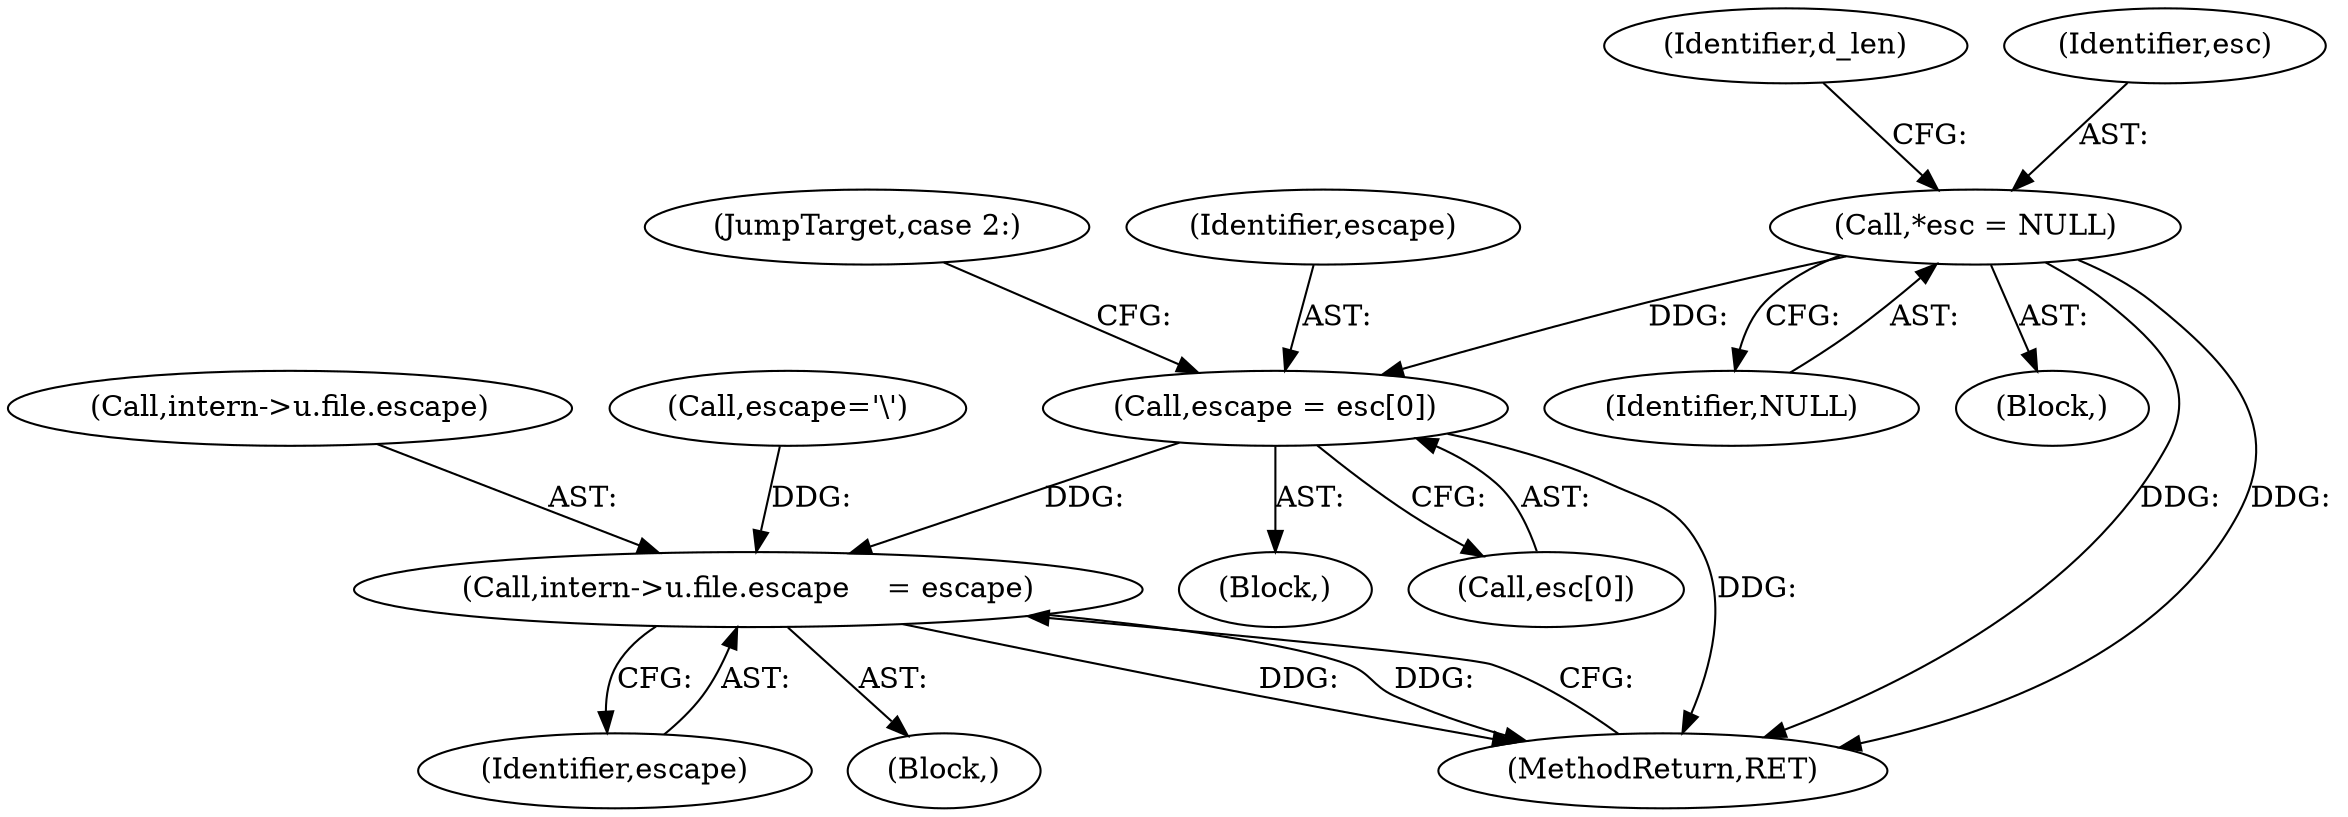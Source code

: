 digraph "0_php-src_7245bff300d3fa8bacbef7897ff080a6f1c23eba?w=1_36@pointer" {
"1000128" [label="(Call,*esc = NULL)"];
"1000154" [label="(Call,escape = esc[0])"];
"1000203" [label="(Call,intern->u.file.escape    = escape)"];
"1000133" [label="(Identifier,d_len)"];
"1000129" [label="(Identifier,esc)"];
"1000154" [label="(Call,escape = esc[0])"];
"1000211" [label="(Identifier,escape)"];
"1000146" [label="(Block,)"];
"1000130" [label="(Identifier,NULL)"];
"1000159" [label="(JumpTarget,case 2:)"];
"1000128" [label="(Call,*esc = NULL)"];
"1000143" [label="(Block,)"];
"1000204" [label="(Call,intern->u.file.escape)"];
"1000156" [label="(Call,esc[0])"];
"1000155" [label="(Identifier,escape)"];
"1000116" [label="(Call,escape='\\')"];
"1000106" [label="(Block,)"];
"1000212" [label="(MethodReturn,RET)"];
"1000203" [label="(Call,intern->u.file.escape    = escape)"];
"1000128" -> "1000106"  [label="AST: "];
"1000128" -> "1000130"  [label="CFG: "];
"1000129" -> "1000128"  [label="AST: "];
"1000130" -> "1000128"  [label="AST: "];
"1000133" -> "1000128"  [label="CFG: "];
"1000128" -> "1000212"  [label="DDG: "];
"1000128" -> "1000212"  [label="DDG: "];
"1000128" -> "1000154"  [label="DDG: "];
"1000154" -> "1000146"  [label="AST: "];
"1000154" -> "1000156"  [label="CFG: "];
"1000155" -> "1000154"  [label="AST: "];
"1000156" -> "1000154"  [label="AST: "];
"1000159" -> "1000154"  [label="CFG: "];
"1000154" -> "1000212"  [label="DDG: "];
"1000154" -> "1000203"  [label="DDG: "];
"1000203" -> "1000143"  [label="AST: "];
"1000203" -> "1000211"  [label="CFG: "];
"1000204" -> "1000203"  [label="AST: "];
"1000211" -> "1000203"  [label="AST: "];
"1000212" -> "1000203"  [label="CFG: "];
"1000203" -> "1000212"  [label="DDG: "];
"1000203" -> "1000212"  [label="DDG: "];
"1000116" -> "1000203"  [label="DDG: "];
}
